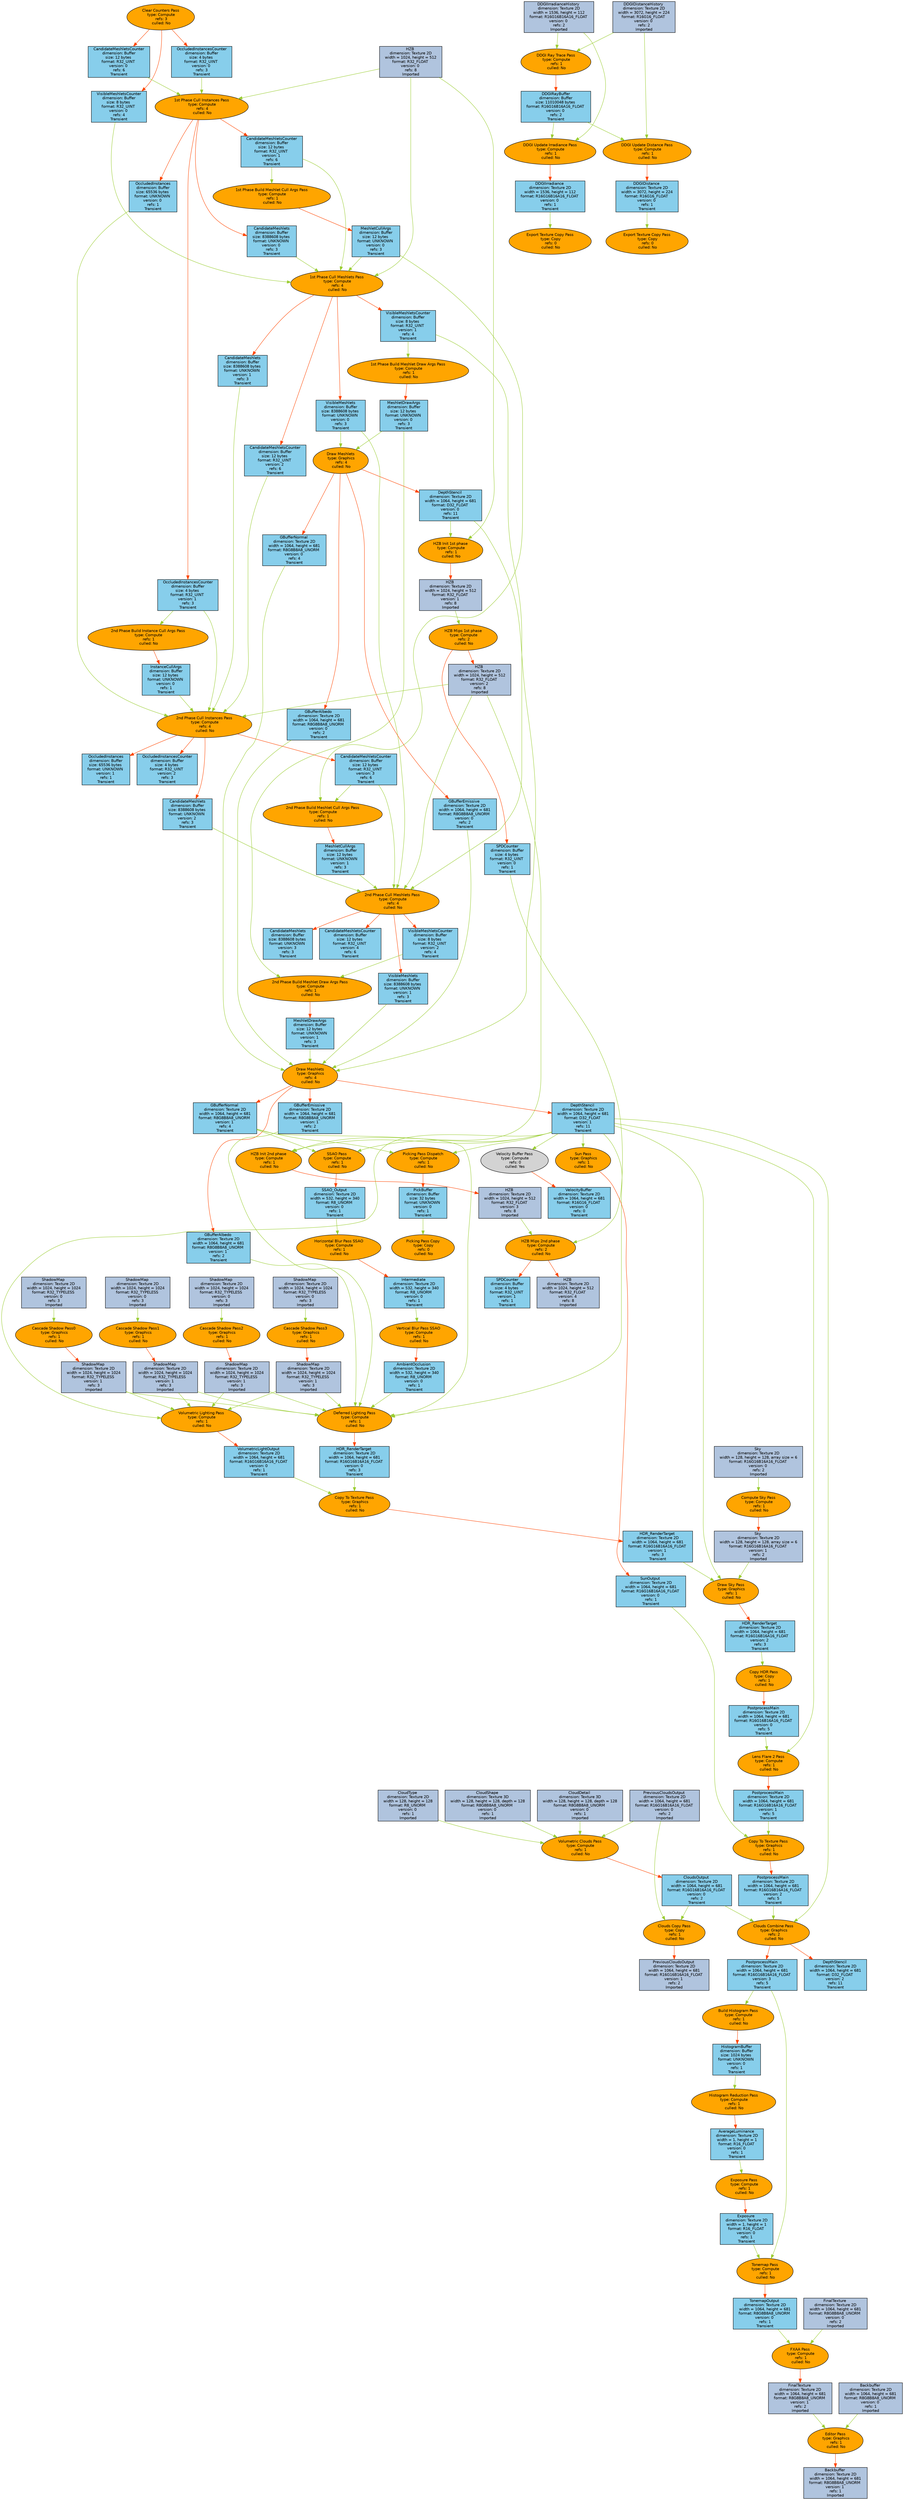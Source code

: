 digraph RenderGraph{ 
graph [style=invis, rankdir="TB", ordering=out, splines=spline]
node [shape=record, fontname="helvetica", fontsize=10, margin="0.2,0.03"]

P0 [shape="ellipse", style="rounded,filled",fillcolor=orange, label=<Compute Sky Pass<br/> type: Compute<br/> refs: 1<br/> culled: No>] 
T2_0 [shape="box", style="filled",fillcolor=lightsteelblue, label=<Sky <br/>dimension: Texture 2D<br/>width = 128, height = 128, array size = 6<br/>format: R16G16B16A16_FLOAT <br/>version: 0 <br/>refs: 2<br/>Imported>] 
T2_1 [shape="box", style="filled",fillcolor=lightsteelblue, label=<Sky <br/>dimension: Texture 2D<br/>width = 128, height = 128, array size = 6<br/>format: R16G16B16A16_FLOAT <br/>version: 1 <br/>refs: 2<br/>Imported>] 
P1 [shape="ellipse", style="rounded,filled",fillcolor=orange, label=<Clear Counters Pass<br/> type: Compute<br/> refs: 3<br/> culled: No>] 
B0_0 [shape="box", style="filled",fillcolor=skyblue, label=<CandidateMeshletsCounter<br/>dimension: Buffer<br/>size: 12 bytes <br/>format: R32_UINT <br/>version: 0 <br/>refs: 6<br/>Transient>] 
B1_0 [shape="box", style="filled",fillcolor=skyblue, label=<VisibleMeshletsCounter<br/>dimension: Buffer<br/>size: 8 bytes <br/>format: R32_UINT <br/>version: 0 <br/>refs: 4<br/>Transient>] 
B2_0 [shape="box", style="filled",fillcolor=skyblue, label=<OccludedInstancesCounter<br/>dimension: Buffer<br/>size: 4 bytes <br/>format: R32_UINT <br/>version: 0 <br/>refs: 3<br/>Transient>] 
P17 [shape="ellipse", style="rounded,filled",fillcolor=orange, label=<DDGI Ray Trace Pass<br/> type: Compute<br/> refs: 1<br/> culled: No>] 
T8_0 [shape="box", style="filled",fillcolor=lightsteelblue, label=<DDGIIrradianceHistory <br/>dimension: Texture 2D<br/>width = 1536, height = 112<br/>format: R16G16B16A16_FLOAT <br/>version: 0 <br/>refs: 2<br/>Imported>] 
T9_0 [shape="box", style="filled",fillcolor=lightsteelblue, label=<DDGIDistanceHistory <br/>dimension: Texture 2D<br/>width = 3072, height = 224<br/>format: R16G16_FLOAT <br/>version: 0 <br/>refs: 2<br/>Imported>] 
B10_0 [shape="box", style="filled",fillcolor=skyblue, label=<DDGIRayBuffer<br/>dimension: Buffer<br/>size: 11010048 bytes <br/>format: R16G16B16A16_FLOAT <br/>version: 0 <br/>refs: 2<br/>Transient>] 
P25 [shape="ellipse", style="rounded,filled",fillcolor=orange, label=<Cascade Shadow Pass0<br/> type: Graphics<br/> refs: 1<br/> culled: No>] 
T15_0 [shape="box", style="filled",fillcolor=lightsteelblue, label=<ShadowMap <br/>dimension: Texture 2D<br/>width = 1024, height = 1024<br/>format: R32_TYPELESS <br/>version: 0 <br/>refs: 3<br/>Imported>] 
T15_1 [shape="box", style="filled",fillcolor=lightsteelblue, label=<ShadowMap <br/>dimension: Texture 2D<br/>width = 1024, height = 1024<br/>format: R32_TYPELESS <br/>version: 1 <br/>refs: 3<br/>Imported>] 
P26 [shape="ellipse", style="rounded,filled",fillcolor=orange, label=<Cascade Shadow Pass1<br/> type: Graphics<br/> refs: 1<br/> culled: No>] 
T16_0 [shape="box", style="filled",fillcolor=lightsteelblue, label=<ShadowMap <br/>dimension: Texture 2D<br/>width = 1024, height = 1024<br/>format: R32_TYPELESS <br/>version: 0 <br/>refs: 3<br/>Imported>] 
T16_1 [shape="box", style="filled",fillcolor=lightsteelblue, label=<ShadowMap <br/>dimension: Texture 2D<br/>width = 1024, height = 1024<br/>format: R32_TYPELESS <br/>version: 1 <br/>refs: 3<br/>Imported>] 
P27 [shape="ellipse", style="rounded,filled",fillcolor=orange, label=<Cascade Shadow Pass2<br/> type: Graphics<br/> refs: 1<br/> culled: No>] 
T17_0 [shape="box", style="filled",fillcolor=lightsteelblue, label=<ShadowMap <br/>dimension: Texture 2D<br/>width = 1024, height = 1024<br/>format: R32_TYPELESS <br/>version: 0 <br/>refs: 3<br/>Imported>] 
T17_1 [shape="box", style="filled",fillcolor=lightsteelblue, label=<ShadowMap <br/>dimension: Texture 2D<br/>width = 1024, height = 1024<br/>format: R32_TYPELESS <br/>version: 1 <br/>refs: 3<br/>Imported>] 
P28 [shape="ellipse", style="rounded,filled",fillcolor=orange, label=<Cascade Shadow Pass3<br/> type: Graphics<br/> refs: 1<br/> culled: No>] 
T18_0 [shape="box", style="filled",fillcolor=lightsteelblue, label=<ShadowMap <br/>dimension: Texture 2D<br/>width = 1024, height = 1024<br/>format: R32_TYPELESS <br/>version: 0 <br/>refs: 3<br/>Imported>] 
T18_1 [shape="box", style="filled",fillcolor=lightsteelblue, label=<ShadowMap <br/>dimension: Texture 2D<br/>width = 1024, height = 1024<br/>format: R32_TYPELESS <br/>version: 1 <br/>refs: 3<br/>Imported>] 
P40 [shape="ellipse", style="rounded,filled",fillcolor=orange, label=<Volumetric Clouds Pass<br/> type: Compute<br/> refs: 1<br/> culled: No>] 
T27_0 [shape="box", style="filled",fillcolor=lightsteelblue, label=<CloudType <br/>dimension: Texture 2D<br/>width = 128, height = 128<br/>format: R8_UNORM <br/>version: 0 <br/>refs: 1<br/>Imported>] 
T25_0 [shape="box", style="filled",fillcolor=lightsteelblue, label=<CloudShape <br/>dimension: Texture 3D<br/>width = 128, height = 128, depth = 128<br/>format: R8G8B8A8_UNORM <br/>version: 0 <br/>refs: 1<br/>Imported>] 
T26_0 [shape="box", style="filled",fillcolor=lightsteelblue, label=<CloudDetail <br/>dimension: Texture 3D<br/>width = 128, height = 128, depth = 128<br/>format: R8G8B8A8_UNORM <br/>version: 0 <br/>refs: 1<br/>Imported>] 
T24_0 [shape="box", style="filled",fillcolor=lightsteelblue, label=<PreviousCloudsOutput <br/>dimension: Texture 2D<br/>width = 1064, height = 681<br/>format: R16G16B16A16_FLOAT <br/>version: 0 <br/>refs: 2<br/>Imported>] 
T28_0 [shape="box", style="filled",fillcolor=skyblue, label=<CloudsOutput <br/>dimension: Texture 2D<br/>width = 1064, height = 681<br/>format: R16G16B16A16_FLOAT <br/>version: 0 <br/>refs: 2<br/>Transient>] 
P2 [shape="ellipse", style="rounded,filled",fillcolor=orange, label=<1st Phase Cull Instances Pass<br/> type: Compute<br/> refs: 4<br/> culled: No>] 
T3_0 [shape="box", style="filled",fillcolor=lightsteelblue, label=<HZB <br/>dimension: Texture 2D<br/>width = 1024, height = 512<br/>format: R32_FLOAT <br/>version: 0 <br/>refs: 8<br/>Imported>] 
B4_0 [shape="box", style="filled",fillcolor=skyblue, label=<OccludedInstances<br/>dimension: Buffer<br/>size: 65536 bytes <br/>format: UNKNOWN <br/>version: 0 <br/>refs: 1<br/>Transient>] 
B2_1 [shape="box", style="filled",fillcolor=skyblue, label=<OccludedInstancesCounter<br/>dimension: Buffer<br/>size: 4 bytes <br/>format: R32_UINT <br/>version: 1 <br/>refs: 3<br/>Transient>] 
B3_0 [shape="box", style="filled",fillcolor=skyblue, label=<CandidateMeshlets<br/>dimension: Buffer<br/>size: 8388608 bytes <br/>format: UNKNOWN <br/>version: 0 <br/>refs: 3<br/>Transient>] 
B0_1 [shape="box", style="filled",fillcolor=skyblue, label=<CandidateMeshletsCounter<br/>dimension: Buffer<br/>size: 12 bytes <br/>format: R32_UINT <br/>version: 1 <br/>refs: 6<br/>Transient>] 
P18 [shape="ellipse", style="rounded,filled",fillcolor=orange, label=<DDGI Update Irradiance Pass<br/> type: Compute<br/> refs: 1<br/> culled: No>] 
T10_0 [shape="box", style="filled",fillcolor=skyblue, label=<DDGIIrradiance <br/>dimension: Texture 2D<br/>width = 1536, height = 112<br/>format: R16G16B16A16_FLOAT <br/>version: 0 <br/>refs: 1<br/>Transient>] 
P19 [shape="ellipse", style="rounded,filled",fillcolor=orange, label=<DDGI Update Distance Pass<br/> type: Compute<br/> refs: 1<br/> culled: No>] 
T11_0 [shape="box", style="filled",fillcolor=skyblue, label=<DDGIDistance <br/>dimension: Texture 2D<br/>width = 3072, height = 224<br/>format: R16G16_FLOAT <br/>version: 0 <br/>refs: 1<br/>Transient>] 
P41 [shape="ellipse", style="rounded,filled",fillcolor=orange, label=<Clouds Copy Pass<br/> type: Copy<br/> refs: 1<br/> culled: No>] 
T24_1 [shape="box", style="filled",fillcolor=lightsteelblue, label=<PreviousCloudsOutput <br/>dimension: Texture 2D<br/>width = 1064, height = 681<br/>format: R16G16B16A16_FLOAT <br/>version: 1 <br/>refs: 2<br/>Imported>] 
P3 [shape="ellipse", style="rounded,filled",fillcolor=orange, label=<1st Phase Build Meshlet Cull Args Pass<br/> type: Compute<br/> refs: 1<br/> culled: No>] 
B5_0 [shape="box", style="filled",fillcolor=skyblue, label=<MeshletCullArgs<br/>dimension: Buffer<br/>size: 12 bytes <br/>format: UNKNOWN <br/>version: 0 <br/>refs: 3<br/>Transient>] 
P9 [shape="ellipse", style="rounded,filled",fillcolor=orange, label=<2nd Phase Build Instance Cull Args Pass<br/> type: Compute<br/> refs: 1<br/> culled: No>] 
B9_0 [shape="box", style="filled",fillcolor=skyblue, label=<InstanceCullArgs<br/>dimension: Buffer<br/>size: 12 bytes <br/>format: UNKNOWN <br/>version: 0 <br/>refs: 1<br/>Transient>] 
P20 [shape="ellipse", style="rounded,filled",fillcolor=orange, label=<Export Texture Copy Pass<br/> type: Copy<br/> refs: 0<br/> culled: No>] 
P21 [shape="ellipse", style="rounded,filled",fillcolor=orange, label=<Export Texture Copy Pass<br/> type: Copy<br/> refs: 0<br/> culled: No>] 
P4 [shape="ellipse", style="rounded,filled",fillcolor=orange, label=<1st Phase Cull Meshlets Pass<br/> type: Compute<br/> refs: 4<br/> culled: No>] 
B3_1 [shape="box", style="filled",fillcolor=skyblue, label=<CandidateMeshlets<br/>dimension: Buffer<br/>size: 8388608 bytes <br/>format: UNKNOWN <br/>version: 1 <br/>refs: 3<br/>Transient>] 
B0_2 [shape="box", style="filled",fillcolor=skyblue, label=<CandidateMeshletsCounter<br/>dimension: Buffer<br/>size: 12 bytes <br/>format: R32_UINT <br/>version: 2 <br/>refs: 6<br/>Transient>] 
B6_0 [shape="box", style="filled",fillcolor=skyblue, label=<VisibleMeshlets<br/>dimension: Buffer<br/>size: 8388608 bytes <br/>format: UNKNOWN <br/>version: 0 <br/>refs: 3<br/>Transient>] 
B1_1 [shape="box", style="filled",fillcolor=skyblue, label=<VisibleMeshletsCounter<br/>dimension: Buffer<br/>size: 8 bytes <br/>format: R32_UINT <br/>version: 1 <br/>refs: 4<br/>Transient>] 
P5 [shape="ellipse", style="rounded,filled",fillcolor=orange, label=<1st Phase Build Meshlet Draw Args Pass<br/> type: Compute<br/> refs: 1<br/> culled: No>] 
B7_0 [shape="box", style="filled",fillcolor=skyblue, label=<MeshletDrawArgs<br/>dimension: Buffer<br/>size: 12 bytes <br/>format: UNKNOWN <br/>version: 0 <br/>refs: 3<br/>Transient>] 
P6 [shape="ellipse", style="rounded,filled",fillcolor=orange, label=<Draw Meshlets<br/> type: Graphics<br/> refs: 4<br/> culled: No>] 
T4_0 [shape="box", style="filled",fillcolor=skyblue, label=<GBufferNormal <br/>dimension: Texture 2D<br/>width = 1064, height = 681<br/>format: R8G8B8A8_UNORM <br/>version: 0 <br/>refs: 4<br/>Transient>] 
T5_0 [shape="box", style="filled",fillcolor=skyblue, label=<GBufferAlbedo <br/>dimension: Texture 2D<br/>width = 1064, height = 681<br/>format: R8G8B8A8_UNORM <br/>version: 0 <br/>refs: 2<br/>Transient>] 
T6_0 [shape="box", style="filled",fillcolor=skyblue, label=<GBufferEmissive <br/>dimension: Texture 2D<br/>width = 1064, height = 681<br/>format: R8G8B8A8_UNORM <br/>version: 0 <br/>refs: 2<br/>Transient>] 
T7_0 [shape="box", style="filled",fillcolor=skyblue, label=<DepthStencil <br/>dimension: Texture 2D<br/>width = 1064, height = 681<br/>format: D32_FLOAT <br/>version: 0 <br/>refs: 11<br/>Transient>] 
P7 [shape="ellipse", style="rounded,filled",fillcolor=orange, label=<HZB Init 1st phase<br/> type: Compute<br/> refs: 1<br/> culled: No>] 
T3_1 [shape="box", style="filled",fillcolor=lightsteelblue, label=<HZB <br/>dimension: Texture 2D<br/>width = 1024, height = 512<br/>format: R32_FLOAT <br/>version: 1 <br/>refs: 8<br/>Imported>] 
P8 [shape="ellipse", style="rounded,filled",fillcolor=orange, label=<HZB Mips 1st phase<br/> type: Compute<br/> refs: 2<br/> culled: No>] 
B8_0 [shape="box", style="filled",fillcolor=skyblue, label=<SPDCounter<br/>dimension: Buffer<br/>size: 4 bytes <br/>format: R32_UINT <br/>version: 0 <br/>refs: 1<br/>Transient>] 
T3_2 [shape="box", style="filled",fillcolor=lightsteelblue, label=<HZB <br/>dimension: Texture 2D<br/>width = 1024, height = 512<br/>format: R32_FLOAT <br/>version: 2 <br/>refs: 8<br/>Imported>] 
P10 [shape="ellipse", style="rounded,filled",fillcolor=orange, label=<2nd Phase Cull Instances Pass<br/> type: Compute<br/> refs: 4<br/> culled: No>] 
B4_1 [shape="box", style="filled",fillcolor=skyblue, label=<OccludedInstances<br/>dimension: Buffer<br/>size: 65536 bytes <br/>format: UNKNOWN <br/>version: 1 <br/>refs: 1<br/>Transient>] 
B2_2 [shape="box", style="filled",fillcolor=skyblue, label=<OccludedInstancesCounter<br/>dimension: Buffer<br/>size: 4 bytes <br/>format: R32_UINT <br/>version: 2 <br/>refs: 3<br/>Transient>] 
B3_2 [shape="box", style="filled",fillcolor=skyblue, label=<CandidateMeshlets<br/>dimension: Buffer<br/>size: 8388608 bytes <br/>format: UNKNOWN <br/>version: 2 <br/>refs: 3<br/>Transient>] 
B0_3 [shape="box", style="filled",fillcolor=skyblue, label=<CandidateMeshletsCounter<br/>dimension: Buffer<br/>size: 12 bytes <br/>format: R32_UINT <br/>version: 3 <br/>refs: 6<br/>Transient>] 
P11 [shape="ellipse", style="rounded,filled",fillcolor=orange, label=<2nd Phase Build Meshlet Cull Args Pass<br/> type: Compute<br/> refs: 1<br/> culled: No>] 
B5_1 [shape="box", style="filled",fillcolor=skyblue, label=<MeshletCullArgs<br/>dimension: Buffer<br/>size: 12 bytes <br/>format: UNKNOWN <br/>version: 1 <br/>refs: 3<br/>Transient>] 
P12 [shape="ellipse", style="rounded,filled",fillcolor=orange, label=<2nd Phase Cull Meshlets Pass<br/> type: Compute<br/> refs: 4<br/> culled: No>] 
B3_3 [shape="box", style="filled",fillcolor=skyblue, label=<CandidateMeshlets<br/>dimension: Buffer<br/>size: 8388608 bytes <br/>format: UNKNOWN <br/>version: 3 <br/>refs: 3<br/>Transient>] 
B0_4 [shape="box", style="filled",fillcolor=skyblue, label=<CandidateMeshletsCounter<br/>dimension: Buffer<br/>size: 12 bytes <br/>format: R32_UINT <br/>version: 4 <br/>refs: 6<br/>Transient>] 
B6_1 [shape="box", style="filled",fillcolor=skyblue, label=<VisibleMeshlets<br/>dimension: Buffer<br/>size: 8388608 bytes <br/>format: UNKNOWN <br/>version: 1 <br/>refs: 3<br/>Transient>] 
B1_2 [shape="box", style="filled",fillcolor=skyblue, label=<VisibleMeshletsCounter<br/>dimension: Buffer<br/>size: 8 bytes <br/>format: R32_UINT <br/>version: 2 <br/>refs: 4<br/>Transient>] 
P13 [shape="ellipse", style="rounded,filled",fillcolor=orange, label=<2nd Phase Build Meshlet Draw Args Pass<br/> type: Compute<br/> refs: 1<br/> culled: No>] 
B7_1 [shape="box", style="filled",fillcolor=skyblue, label=<MeshletDrawArgs<br/>dimension: Buffer<br/>size: 12 bytes <br/>format: UNKNOWN <br/>version: 1 <br/>refs: 3<br/>Transient>] 
P14 [shape="ellipse", style="rounded,filled",fillcolor=orange, label=<Draw Meshlets<br/> type: Graphics<br/> refs: 4<br/> culled: No>] 
T4_1 [shape="box", style="filled",fillcolor=skyblue, label=<GBufferNormal <br/>dimension: Texture 2D<br/>width = 1064, height = 681<br/>format: R8G8B8A8_UNORM <br/>version: 1 <br/>refs: 4<br/>Transient>] 
T5_1 [shape="box", style="filled",fillcolor=skyblue, label=<GBufferAlbedo <br/>dimension: Texture 2D<br/>width = 1064, height = 681<br/>format: R8G8B8A8_UNORM <br/>version: 1 <br/>refs: 2<br/>Transient>] 
T6_1 [shape="box", style="filled",fillcolor=skyblue, label=<GBufferEmissive <br/>dimension: Texture 2D<br/>width = 1064, height = 681<br/>format: R8G8B8A8_UNORM <br/>version: 1 <br/>refs: 2<br/>Transient>] 
T7_1 [shape="box", style="filled",fillcolor=skyblue, label=<DepthStencil <br/>dimension: Texture 2D<br/>width = 1064, height = 681<br/>format: D32_FLOAT <br/>version: 1 <br/>refs: 11<br/>Transient>] 
P15 [shape="ellipse", style="rounded,filled",fillcolor=orange, label=<HZB Init 2nd phase<br/> type: Compute<br/> refs: 1<br/> culled: No>] 
T3_3 [shape="box", style="filled",fillcolor=lightsteelblue, label=<HZB <br/>dimension: Texture 2D<br/>width = 1024, height = 512<br/>format: R32_FLOAT <br/>version: 3 <br/>refs: 8<br/>Imported>] 
P22 [shape="ellipse", style="rounded,filled",fillcolor=orange, label=<SSAO Pass<br/> type: Compute<br/> refs: 1<br/> culled: No>] 
T12_0 [shape="box", style="filled",fillcolor=skyblue, label=<SSAO_Output <br/>dimension: Texture 2D<br/>width = 532, height = 340<br/>format: R8_UNORM <br/>version: 0 <br/>refs: 1<br/>Transient>] 
P30 [shape="ellipse", style="rounded,filled",fillcolor=orange, label=<Volumetric Lighting Pass<br/> type: Compute<br/> refs: 1<br/> culled: No>] 
T20_0 [shape="box", style="filled",fillcolor=skyblue, label=<VolumetricLightOutput <br/>dimension: Texture 2D<br/>width = 1064, height = 681<br/>format: R16G16B16A16_FLOAT <br/>version: 0 <br/>refs: 1<br/>Transient>] 
P33 [shape="ellipse", style="rounded,filled",fillcolor=orange, label=<Picking Pass Dispatch<br/> type: Compute<br/> refs: 1<br/> culled: No>] 
B11_0 [shape="box", style="filled",fillcolor=skyblue, label=<PickBuffer<br/>dimension: Buffer<br/>size: 32 bytes <br/>format: UNKNOWN <br/>version: 0 <br/>refs: 1<br/>Transient>] 
P35 [shape="ellipse", style="rounded,filled",fillcolor=lightgray, label=<Velocity Buffer Pass<br/> type: Compute<br/> refs: 0<br/> culled: Yes>] 
T21_0 [shape="box", style="filled",fillcolor=skyblue, label=<VelocityBuffer <br/>dimension: Texture 2D<br/>width = 1064, height = 681<br/>format: R16G16_FLOAT <br/>version: 0 <br/>refs: 0<br/>Transient>] 
P38 [shape="ellipse", style="rounded,filled",fillcolor=orange, label=<Sun Pass<br/> type: Graphics<br/> refs: 1<br/> culled: No>] 
T23_0 [shape="box", style="filled",fillcolor=skyblue, label=<SunOutput <br/>dimension: Texture 2D<br/>width = 1064, height = 681<br/>format: R16G16B16A16_FLOAT <br/>version: 0 <br/>refs: 1<br/>Transient>] 
P16 [shape="ellipse", style="rounded,filled",fillcolor=orange, label=<HZB Mips 2nd phase<br/> type: Compute<br/> refs: 2<br/> culled: No>] 
B8_1 [shape="box", style="filled",fillcolor=skyblue, label=<SPDCounter<br/>dimension: Buffer<br/>size: 4 bytes <br/>format: R32_UINT <br/>version: 1 <br/>refs: 1<br/>Transient>] 
T3_4 [shape="box", style="filled",fillcolor=lightsteelblue, label=<HZB <br/>dimension: Texture 2D<br/>width = 1024, height = 512<br/>format: R32_FLOAT <br/>version: 4 <br/>refs: 8<br/>Imported>] 
P23 [shape="ellipse", style="rounded,filled",fillcolor=orange, label=<Horizontal Blur Pass SSAO<br/> type: Compute<br/> refs: 1<br/> culled: No>] 
T13_0 [shape="box", style="filled",fillcolor=skyblue, label=<Intermediate <br/>dimension: Texture 2D<br/>width = 532, height = 340<br/>format: R8_UNORM <br/>version: 0 <br/>refs: 1<br/>Transient>] 
P34 [shape="ellipse", style="rounded,filled",fillcolor=orange, label=<Picking Pass Copy<br/> type: Copy<br/> refs: 0<br/> culled: No>] 
P24 [shape="ellipse", style="rounded,filled",fillcolor=orange, label=<Vertical Blur Pass SSAO<br/> type: Compute<br/> refs: 1<br/> culled: No>] 
T14_0 [shape="box", style="filled",fillcolor=skyblue, label=<AmbientOcclusion <br/>dimension: Texture 2D<br/>width = 532, height = 340<br/>format: R8_UNORM <br/>version: 0 <br/>refs: 1<br/>Transient>] 
P29 [shape="ellipse", style="rounded,filled",fillcolor=orange, label=<Deferred Lighting Pass<br/> type: Compute<br/> refs: 1<br/> culled: No>] 
T19_0 [shape="box", style="filled",fillcolor=skyblue, label=<HDR_RenderTarget <br/>dimension: Texture 2D<br/>width = 1064, height = 681<br/>format: R16G16B16A16_FLOAT <br/>version: 0 <br/>refs: 3<br/>Transient>] 
P31 [shape="ellipse", style="rounded,filled",fillcolor=orange, label=<Copy To Texture Pass<br/> type: Graphics<br/> refs: 1<br/> culled: No>] 
T19_1 [shape="box", style="filled",fillcolor=skyblue, label=<HDR_RenderTarget <br/>dimension: Texture 2D<br/>width = 1064, height = 681<br/>format: R16G16B16A16_FLOAT <br/>version: 1 <br/>refs: 3<br/>Transient>] 
P32 [shape="ellipse", style="rounded,filled",fillcolor=orange, label=<Draw Sky Pass<br/> type: Graphics<br/> refs: 1<br/> culled: No>] 
T19_2 [shape="box", style="filled",fillcolor=skyblue, label=<HDR_RenderTarget <br/>dimension: Texture 2D<br/>width = 1064, height = 681<br/>format: R16G16B16A16_FLOAT <br/>version: 2 <br/>refs: 3<br/>Transient>] 
P36 [shape="ellipse", style="rounded,filled",fillcolor=orange, label=<Copy HDR Pass<br/> type: Copy<br/> refs: 1<br/> culled: No>] 
T22_0 [shape="box", style="filled",fillcolor=skyblue, label=<PostprocessMain <br/>dimension: Texture 2D<br/>width = 1064, height = 681<br/>format: R16G16B16A16_FLOAT <br/>version: 0 <br/>refs: 5<br/>Transient>] 
P37 [shape="ellipse", style="rounded,filled",fillcolor=orange, label=<Lens Flare 2 Pass<br/> type: Compute<br/> refs: 1<br/> culled: No>] 
T22_1 [shape="box", style="filled",fillcolor=skyblue, label=<PostprocessMain <br/>dimension: Texture 2D<br/>width = 1064, height = 681<br/>format: R16G16B16A16_FLOAT <br/>version: 1 <br/>refs: 5<br/>Transient>] 
P39 [shape="ellipse", style="rounded,filled",fillcolor=orange, label=<Copy To Texture Pass<br/> type: Graphics<br/> refs: 1<br/> culled: No>] 
T22_2 [shape="box", style="filled",fillcolor=skyblue, label=<PostprocessMain <br/>dimension: Texture 2D<br/>width = 1064, height = 681<br/>format: R16G16B16A16_FLOAT <br/>version: 2 <br/>refs: 5<br/>Transient>] 
P42 [shape="ellipse", style="rounded,filled",fillcolor=orange, label=<Clouds Combine Pass<br/> type: Graphics<br/> refs: 2<br/> culled: No>] 
T22_3 [shape="box", style="filled",fillcolor=skyblue, label=<PostprocessMain <br/>dimension: Texture 2D<br/>width = 1064, height = 681<br/>format: R16G16B16A16_FLOAT <br/>version: 3 <br/>refs: 5<br/>Transient>] 
T7_2 [shape="box", style="filled",fillcolor=skyblue, label=<DepthStencil <br/>dimension: Texture 2D<br/>width = 1064, height = 681<br/>format: D32_FLOAT <br/>version: 2 <br/>refs: 11<br/>Transient>] 
P43 [shape="ellipse", style="rounded,filled",fillcolor=orange, label=<Build Histogram Pass<br/> type: Compute<br/> refs: 1<br/> culled: No>] 
B12_0 [shape="box", style="filled",fillcolor=skyblue, label=<HistogramBuffer<br/>dimension: Buffer<br/>size: 1024 bytes <br/>format: UNKNOWN <br/>version: 0 <br/>refs: 1<br/>Transient>] 
P44 [shape="ellipse", style="rounded,filled",fillcolor=orange, label=<Histogram Reduction Pass<br/> type: Compute<br/> refs: 1<br/> culled: No>] 
T29_0 [shape="box", style="filled",fillcolor=skyblue, label=<AverageLuminance <br/>dimension: Texture 2D<br/>width = 1, height = 1<br/>format: R16_FLOAT <br/>version: 0 <br/>refs: 1<br/>Transient>] 
P45 [shape="ellipse", style="rounded,filled",fillcolor=orange, label=<Exposure Pass<br/> type: Compute<br/> refs: 1<br/> culled: No>] 
T30_0 [shape="box", style="filled",fillcolor=skyblue, label=<Exposure <br/>dimension: Texture 2D<br/>width = 1, height = 1<br/>format: R16_FLOAT <br/>version: 0 <br/>refs: 1<br/>Transient>] 
P46 [shape="ellipse", style="rounded,filled",fillcolor=orange, label=<Tonemap Pass<br/> type: Compute<br/> refs: 1<br/> culled: No>] 
T31_0 [shape="box", style="filled",fillcolor=skyblue, label=<TonemapOutput <br/>dimension: Texture 2D<br/>width = 1064, height = 681<br/>format: R8G8B8A8_UNORM <br/>version: 0 <br/>refs: 1<br/>Transient>] 
P47 [shape="ellipse", style="rounded,filled",fillcolor=orange, label=<FXAA Pass<br/> type: Compute<br/> refs: 1<br/> culled: No>] 
T1_0 [shape="box", style="filled",fillcolor=lightsteelblue, label=<FinalTexture <br/>dimension: Texture 2D<br/>width = 1064, height = 681<br/>format: R8G8B8A8_UNORM <br/>version: 0 <br/>refs: 2<br/>Imported>] 
T1_1 [shape="box", style="filled",fillcolor=lightsteelblue, label=<FinalTexture <br/>dimension: Texture 2D<br/>width = 1064, height = 681<br/>format: R8G8B8A8_UNORM <br/>version: 1 <br/>refs: 2<br/>Imported>] 
P48 [shape="ellipse", style="rounded,filled",fillcolor=orange, label=<Editor Pass<br/> type: Graphics<br/> refs: 1<br/> culled: No>] 
T0_0 [shape="box", style="filled",fillcolor=lightsteelblue, label=<Backbuffer <br/>dimension: Texture 2D<br/>width = 1064, height = 681<br/>format: R8G8B8A8_UNORM <br/>version: 0 <br/>refs: 1<br/>Imported>] 
T0_1 [shape="box", style="filled",fillcolor=lightsteelblue, label=<Backbuffer <br/>dimension: Texture 2D<br/>width = 1064, height = 681<br/>format: R8G8B8A8_UNORM <br/>version: 1 <br/>refs: 1<br/>Imported>] 

{T2_0}->P0 [color=olivedrab3]
P0->{T2_1} [color=orangered]
{}->P1 [color=olivedrab3]
P1->{B0_0,B1_0,B2_0} [color=orangered]
{T8_0,T9_0}->P17 [color=olivedrab3]
P17->{B10_0} [color=orangered]
{T15_0}->P25 [color=olivedrab3]
P25->{T15_1} [color=orangered]
{T16_0}->P26 [color=olivedrab3]
P26->{T16_1} [color=orangered]
{T17_0}->P27 [color=olivedrab3]
P27->{T17_1} [color=orangered]
{T18_0}->P28 [color=olivedrab3]
P28->{T18_1} [color=orangered]
{T27_0,T25_0,T26_0,T24_0}->P40 [color=olivedrab3]
P40->{T28_0} [color=orangered]
{B2_0,B0_0,T3_0}->P2 [color=olivedrab3]
P2->{B4_0,B2_1,B3_0,B0_1} [color=orangered]
{B10_0,T8_0}->P18 [color=olivedrab3]
P18->{T10_0} [color=orangered]
{B10_0,T9_0}->P19 [color=olivedrab3]
P19->{T11_0} [color=orangered]
{T24_0,T28_0}->P41 [color=olivedrab3]
P41->{T24_1} [color=orangered]
{B0_1}->P3 [color=olivedrab3]
P3->{B5_0} [color=orangered]
{B2_1}->P9 [color=olivedrab3]
P9->{B9_0} [color=orangered]
{T10_0}->P20 [color=olivedrab3]
P20->{} [color=orangered]
{T11_0}->P21 [color=olivedrab3]
P21->{} [color=orangered]
{B5_0,B3_0,B0_1,B1_0,T3_0}->P4 [color=olivedrab3]
P4->{B3_1,B0_2,B6_0,B1_1} [color=orangered]
{B1_1}->P5 [color=olivedrab3]
P5->{B7_0} [color=orangered]
{B6_0,B7_0}->P6 [color=olivedrab3]
P6->{T4_0,T5_0,T6_0,T7_0} [color=orangered]
{T3_0,T7_0}->P7 [color=olivedrab3]
P7->{T3_1} [color=orangered]
{T3_1}->P8 [color=olivedrab3]
P8->{B8_0,T3_2} [color=orangered]
{B9_0,B4_0,B2_1,B3_1,B0_2,T3_2}->P10 [color=olivedrab3]
P10->{B4_1,B2_2,B3_2,B0_3} [color=orangered]
{B5_0,B0_3}->P11 [color=olivedrab3]
P11->{B5_1} [color=orangered]
{B5_1,B3_2,B0_3,B6_0,B1_1,T3_2}->P12 [color=olivedrab3]
P12->{B3_3,B0_4,B6_1,B1_2} [color=orangered]
{B7_0,B1_2}->P13 [color=olivedrab3]
P13->{B7_1} [color=orangered]
{B6_1,B7_1,T4_0,T5_0,T6_0,T7_0}->P14 [color=olivedrab3]
P14->{T4_1,T5_1,T6_1,T7_1} [color=orangered]
{T3_2,T7_1}->P15 [color=olivedrab3]
P15->{T3_3} [color=orangered]
{T4_1,T7_1}->P22 [color=olivedrab3]
P22->{T12_0} [color=orangered]
{T15_1,T7_1,T16_1,T17_1,T18_1}->P30 [color=olivedrab3]
P30->{T20_0} [color=orangered]
{T7_1,T4_1}->P33 [color=olivedrab3]
P33->{B11_0} [color=orangered]
{T7_1}->P35 [color=olivedrab3]
P35->{T21_0} [color=orangered]
{T7_1}->P38 [color=olivedrab3]
P38->{T23_0} [color=orangered]
{B8_0,T3_3}->P16 [color=olivedrab3]
P16->{B8_1,T3_4} [color=orangered]
{T12_0}->P23 [color=olivedrab3]
P23->{T13_0} [color=orangered]
{B11_0}->P34 [color=olivedrab3]
P34->{} [color=orangered]
{T13_0}->P24 [color=olivedrab3]
P24->{T14_0} [color=orangered]
{T4_1,T5_1,T14_0,T6_1,T15_1,T7_1,T16_1,T17_1,T18_1}->P29 [color=olivedrab3]
P29->{T19_0} [color=orangered]
{T19_0,T20_0}->P31 [color=olivedrab3]
P31->{T19_1} [color=orangered]
{T2_1,T19_1,T7_1}->P32 [color=olivedrab3]
P32->{T19_2} [color=orangered]
{T19_2}->P36 [color=olivedrab3]
P36->{T22_0} [color=orangered]
{T22_0,T7_1}->P37 [color=olivedrab3]
P37->{T22_1} [color=orangered]
{T22_1,T23_0}->P39 [color=olivedrab3]
P39->{T22_2} [color=orangered]
{T22_2,T7_1,T28_0}->P42 [color=olivedrab3]
P42->{T22_3,T7_2} [color=orangered]
{T22_3}->P43 [color=olivedrab3]
P43->{B12_0} [color=orangered]
{B12_0}->P44 [color=olivedrab3]
P44->{T29_0} [color=orangered]
{T29_0}->P45 [color=olivedrab3]
P45->{T30_0} [color=orangered]
{T30_0,T22_3}->P46 [color=olivedrab3]
P46->{T31_0} [color=orangered]
{T31_0,T1_0}->P47 [color=olivedrab3]
P47->{T1_1} [color=orangered]
{T1_1,T0_0}->P48 [color=olivedrab3]
P48->{T0_1} [color=orangered]

}